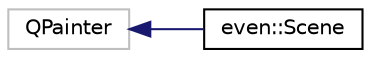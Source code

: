 digraph "Graphical Class Hierarchy"
{
  edge [fontname="Helvetica",fontsize="10",labelfontname="Helvetica",labelfontsize="10"];
  node [fontname="Helvetica",fontsize="10",shape=record];
  rankdir="LR";
  Node226 [label="QPainter",height=0.2,width=0.4,color="grey75", fillcolor="white", style="filled"];
  Node226 -> Node0 [dir="back",color="midnightblue",fontsize="10",style="solid",fontname="Helvetica"];
  Node0 [label="even::Scene",height=0.2,width=0.4,color="black", fillcolor="white", style="filled",URL="$classeven_1_1_scene.html",tooltip="Entity of the QPainter derived object contained graphics drawing axis and any labels for drawing 2D d..."];
}

